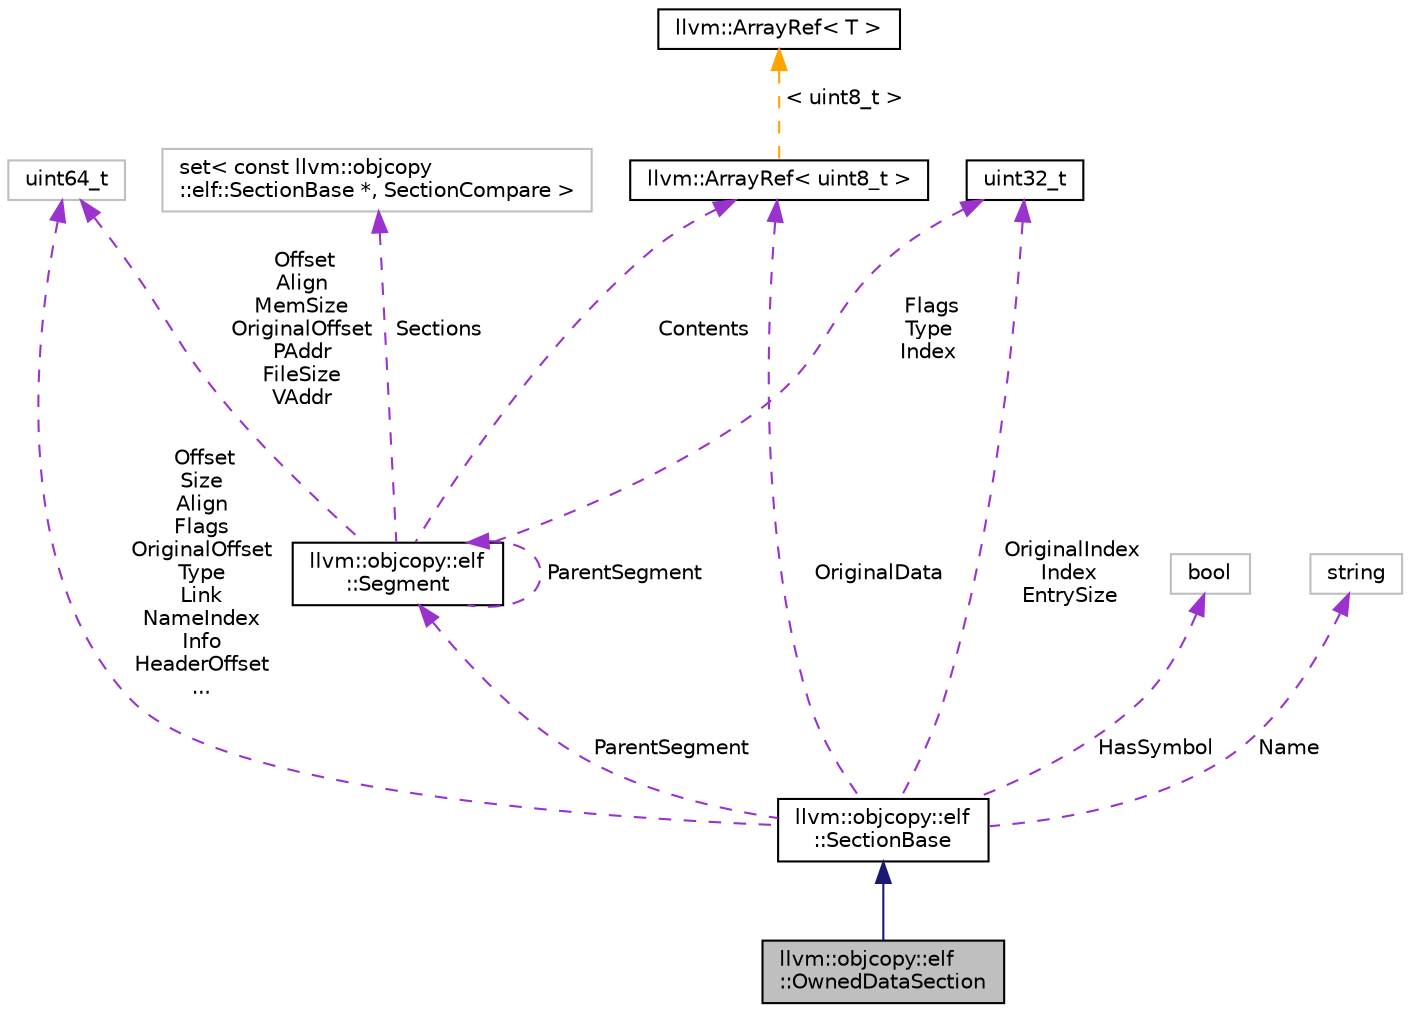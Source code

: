digraph "llvm::objcopy::elf::OwnedDataSection"
{
 // LATEX_PDF_SIZE
  bgcolor="transparent";
  edge [fontname="Helvetica",fontsize="10",labelfontname="Helvetica",labelfontsize="10"];
  node [fontname="Helvetica",fontsize="10",shape=record];
  Node1 [label="llvm::objcopy::elf\l::OwnedDataSection",height=0.2,width=0.4,color="black", fillcolor="grey75", style="filled", fontcolor="black",tooltip=" "];
  Node2 -> Node1 [dir="back",color="midnightblue",fontsize="10",style="solid",fontname="Helvetica"];
  Node2 [label="llvm::objcopy::elf\l::SectionBase",height=0.2,width=0.4,color="black",URL="$classllvm_1_1objcopy_1_1elf_1_1SectionBase.html",tooltip=" "];
  Node3 -> Node2 [dir="back",color="darkorchid3",fontsize="10",style="dashed",label=" Offset\nSize\nAlign\nFlags\nOriginalOffset\nType\nLink\nNameIndex\nInfo\nHeaderOffset\n..." ,fontname="Helvetica"];
  Node3 [label="uint64_t",height=0.2,width=0.4,color="grey75",tooltip=" "];
  Node4 -> Node2 [dir="back",color="darkorchid3",fontsize="10",style="dashed",label=" ParentSegment" ,fontname="Helvetica"];
  Node4 [label="llvm::objcopy::elf\l::Segment",height=0.2,width=0.4,color="black",URL="$classllvm_1_1objcopy_1_1elf_1_1Segment.html",tooltip=" "];
  Node5 -> Node4 [dir="back",color="darkorchid3",fontsize="10",style="dashed",label=" Sections" ,fontname="Helvetica"];
  Node5 [label="set\< const llvm::objcopy\l::elf::SectionBase *, SectionCompare \>",height=0.2,width=0.4,color="grey75",tooltip=" "];
  Node3 -> Node4 [dir="back",color="darkorchid3",fontsize="10",style="dashed",label=" Offset\nAlign\nMemSize\nOriginalOffset\nPAddr\nFileSize\nVAddr" ,fontname="Helvetica"];
  Node4 -> Node4 [dir="back",color="darkorchid3",fontsize="10",style="dashed",label=" ParentSegment" ,fontname="Helvetica"];
  Node6 -> Node4 [dir="back",color="darkorchid3",fontsize="10",style="dashed",label=" Flags\nType\nIndex" ,fontname="Helvetica"];
  Node6 [label="uint32_t",height=0.2,width=0.4,color="black",URL="$classuint32__t.html",tooltip=" "];
  Node7 -> Node4 [dir="back",color="darkorchid3",fontsize="10",style="dashed",label=" Contents" ,fontname="Helvetica"];
  Node7 [label="llvm::ArrayRef\< uint8_t \>",height=0.2,width=0.4,color="black",URL="$classllvm_1_1ArrayRef.html",tooltip=" "];
  Node8 -> Node7 [dir="back",color="orange",fontsize="10",style="dashed",label=" \< uint8_t \>" ,fontname="Helvetica"];
  Node8 [label="llvm::ArrayRef\< T \>",height=0.2,width=0.4,color="black",URL="$classllvm_1_1ArrayRef.html",tooltip="ArrayRef - Represent a constant reference to an array (0 or more elements consecutively in memory),..."];
  Node6 -> Node2 [dir="back",color="darkorchid3",fontsize="10",style="dashed",label=" OriginalIndex\nIndex\nEntrySize" ,fontname="Helvetica"];
  Node9 -> Node2 [dir="back",color="darkorchid3",fontsize="10",style="dashed",label=" HasSymbol" ,fontname="Helvetica"];
  Node9 [label="bool",height=0.2,width=0.4,color="grey75",tooltip=" "];
  Node10 -> Node2 [dir="back",color="darkorchid3",fontsize="10",style="dashed",label=" Name" ,fontname="Helvetica"];
  Node10 [label="string",height=0.2,width=0.4,color="grey75",tooltip=" "];
  Node7 -> Node2 [dir="back",color="darkorchid3",fontsize="10",style="dashed",label=" OriginalData" ,fontname="Helvetica"];
}
